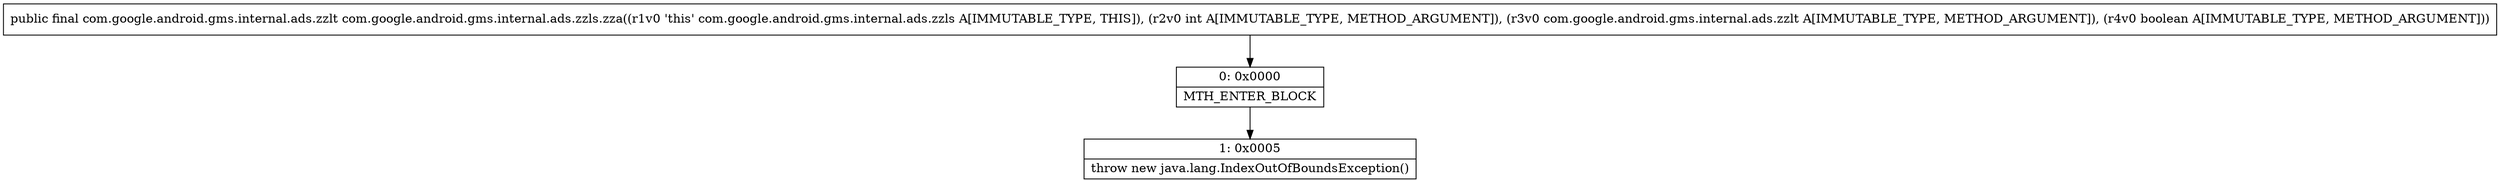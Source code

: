 digraph "CFG forcom.google.android.gms.internal.ads.zzls.zza(ILcom\/google\/android\/gms\/internal\/ads\/zzlt;Z)Lcom\/google\/android\/gms\/internal\/ads\/zzlt;" {
Node_0 [shape=record,label="{0\:\ 0x0000|MTH_ENTER_BLOCK\l}"];
Node_1 [shape=record,label="{1\:\ 0x0005|throw new java.lang.IndexOutOfBoundsException()\l}"];
MethodNode[shape=record,label="{public final com.google.android.gms.internal.ads.zzlt com.google.android.gms.internal.ads.zzls.zza((r1v0 'this' com.google.android.gms.internal.ads.zzls A[IMMUTABLE_TYPE, THIS]), (r2v0 int A[IMMUTABLE_TYPE, METHOD_ARGUMENT]), (r3v0 com.google.android.gms.internal.ads.zzlt A[IMMUTABLE_TYPE, METHOD_ARGUMENT]), (r4v0 boolean A[IMMUTABLE_TYPE, METHOD_ARGUMENT])) }"];
MethodNode -> Node_0;
Node_0 -> Node_1;
}

